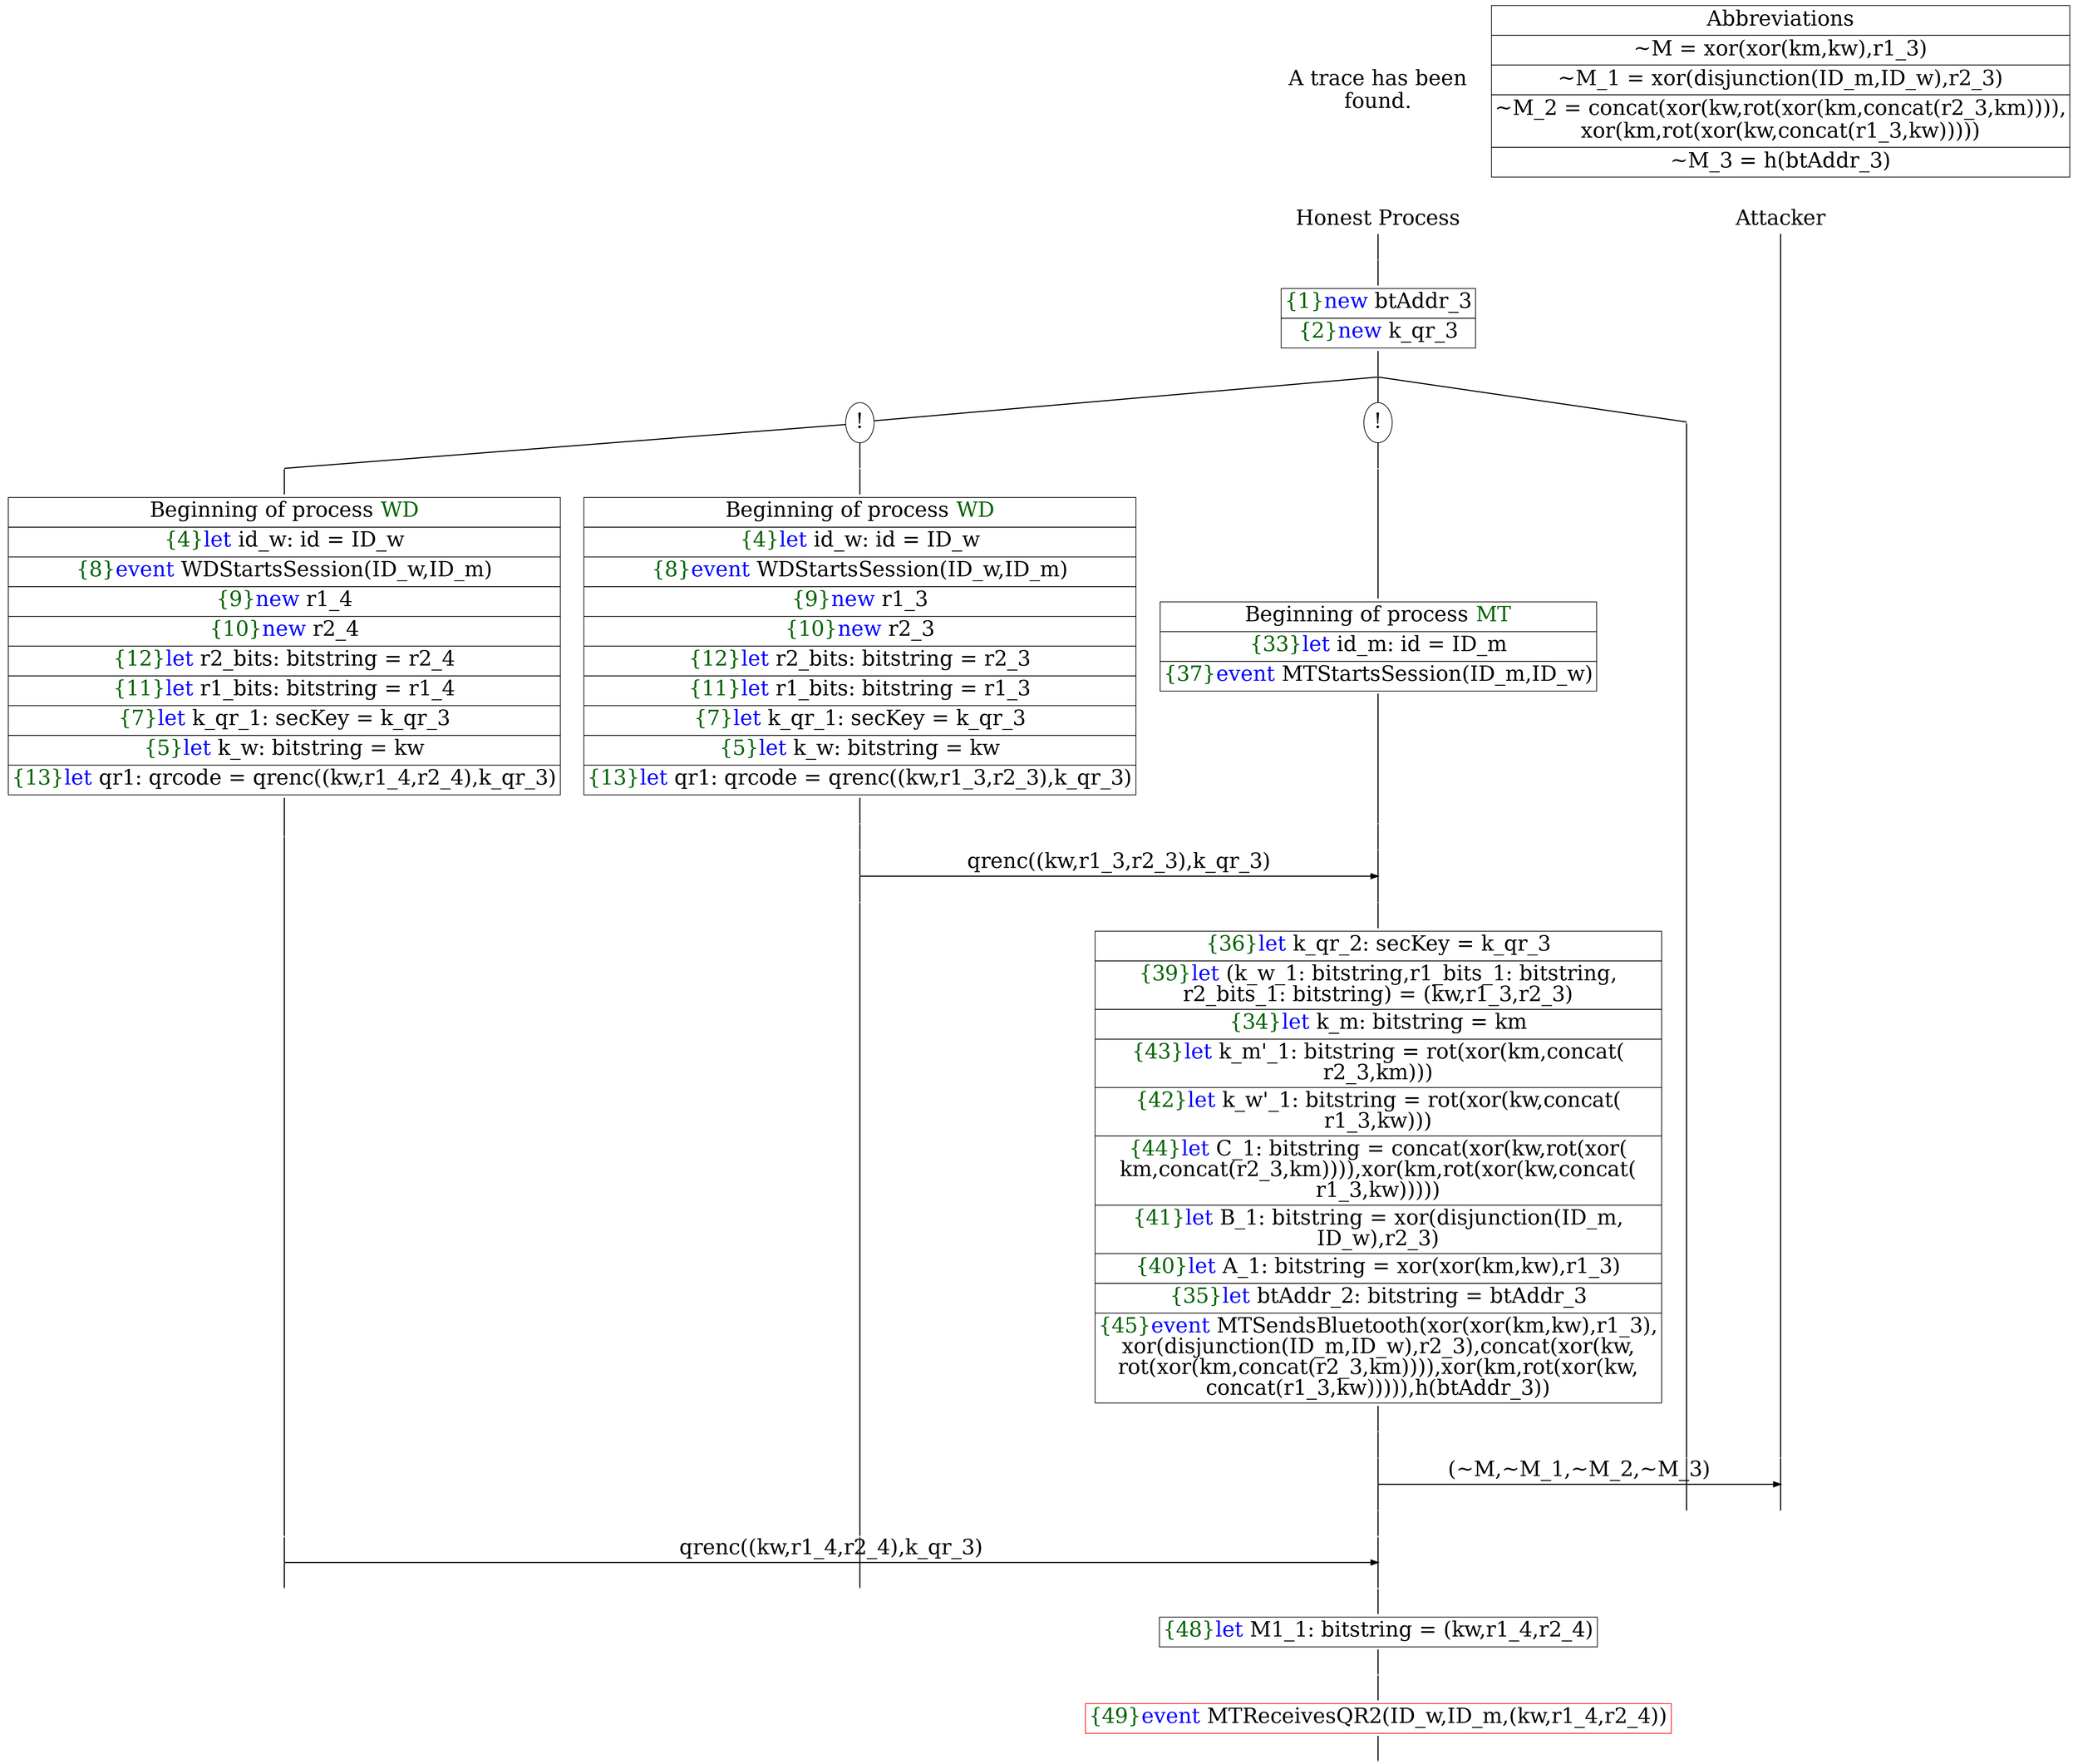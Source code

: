 digraph {
graph [ordering = out]
edge [arrowhead = none, penwidth = 1.6, fontsize = 30]
node [shape = point, width = 0, height = 0, fontsize = 30]
Trace [label = <A trace has been<br/>
found.<br/>
>, shape = plaintext]
P0__0 [label = "Honest Process", shape = plaintext]
P__0 [label = "Attacker", shape = plaintext]
Trace -> P0__0 [label = "", style = invisible, weight = 100]{rank = same; P0__0 P__0}
P0__0 -> P0__1 [label = <>, weight = 100]
P0__1 -> P0__2 [label = <>, weight = 100]
P0__2 [shape = plaintext, label = <<TABLE BORDER="0" CELLBORDER="1" CELLSPACING="0" CELLPADDING="4"> <TR><TD><FONT COLOR="darkgreen">{1}</FONT><FONT COLOR="blue">new </FONT>btAddr_3</TD></TR><TR><TD><FONT COLOR="darkgreen">{2}</FONT><FONT COLOR="blue">new </FONT>k_qr_3</TD></TR></TABLE>>]
P0__2 -> P0__3 [label = <>, weight = 100]
/*RPar */
P0__3 -> P0_2__3 [label = <>]
P0__3 -> P0_1__3 [label = <>]
P0__3 -> P0_0__3 [label = <>]
P0__3 [label = "", fixedsize = false, width = 0, height = 0, shape = none]
{rank = same; P0_0__3 P0_1__3 P0_2__3}
P0_1__3 [label = "!", shape = ellipse]
P0_1_0__3 [label = "", fixedsize = false, width = 0, height = 0, shape = none]
P0_1__3 -> P0_1_0__3 [label = <>, weight = 100]
P0_1_0__3 -> P0_1_0__4 [label = <>, weight = 100]
P0_1_0__4 [shape = plaintext, label = <<TABLE BORDER="0" CELLBORDER="1" CELLSPACING="0" CELLPADDING="4"> <TR><TD>Beginning of process <FONT COLOR="darkgreen">MT</FONT></TD></TR><TR><TD><FONT COLOR="darkgreen">{33}</FONT><FONT COLOR="blue">let</FONT> id_m: id = ID_m</TD></TR><TR><TD><FONT COLOR="darkgreen">{37}</FONT><FONT COLOR="blue">event</FONT> MTStartsSession(ID_m,ID_w)</TD></TR></TABLE>>]
P0_1_0__4 -> P0_1_0__5 [label = <>, weight = 100]
P0_2__3 [label = "!", shape = ellipse]
{rank = same; P0_2_1__3 P0_2_0__3}
P0_2_1__3 [label = "", fixedsize = false, width = 0, height = 0, shape = none]
P0_2__3 -> P0_2_1__3 [label = <>]
P0_2_0__3 [label = "", fixedsize = false, width = 0, height = 0, shape = none]
P0_2__3 -> P0_2_0__3 [label = <>]
P0_2_0__3 -> P0_2_0__4 [label = <>, weight = 100]
P0_2_0__4 [shape = plaintext, label = <<TABLE BORDER="0" CELLBORDER="1" CELLSPACING="0" CELLPADDING="4"> <TR><TD>Beginning of process <FONT COLOR="darkgreen">WD</FONT></TD></TR><TR><TD><FONT COLOR="darkgreen">{4}</FONT><FONT COLOR="blue">let</FONT> id_w: id = ID_w</TD></TR><TR><TD><FONT COLOR="darkgreen">{8}</FONT><FONT COLOR="blue">event</FONT> WDStartsSession(ID_w,ID_m)</TD></TR><TR><TD><FONT COLOR="darkgreen">{9}</FONT><FONT COLOR="blue">new </FONT>r1_3</TD></TR><TR><TD><FONT COLOR="darkgreen">{10}</FONT><FONT COLOR="blue">new </FONT>r2_3</TD></TR><TR><TD><FONT COLOR="darkgreen">{12}</FONT><FONT COLOR="blue">let</FONT> r2_bits: bitstring = r2_3</TD></TR><TR><TD><FONT COLOR="darkgreen">{11}</FONT><FONT COLOR="blue">let</FONT> r1_bits: bitstring = r1_3</TD></TR><TR><TD><FONT COLOR="darkgreen">{7}</FONT><FONT COLOR="blue">let</FONT> k_qr_1: secKey = k_qr_3</TD></TR><TR><TD><FONT COLOR="darkgreen">{5}</FONT><FONT COLOR="blue">let</FONT> k_w: bitstring = kw</TD></TR><TR><TD><FONT COLOR="darkgreen">{13}</FONT><FONT COLOR="blue">let</FONT> qr1: qrcode = qrenc((kw,r1_3,r2_3),k_qr_3)<br/>
</TD></TR></TABLE>>]
P0_2_0__4 -> P0_2_0__5 [label = <>, weight = 100]
P0_2_1__3 -> P0_2_1__4 [label = <>, weight = 100]
P0_2_1__4 [shape = plaintext, label = <<TABLE BORDER="0" CELLBORDER="1" CELLSPACING="0" CELLPADDING="4"> <TR><TD>Beginning of process <FONT COLOR="darkgreen">WD</FONT></TD></TR><TR><TD><FONT COLOR="darkgreen">{4}</FONT><FONT COLOR="blue">let</FONT> id_w: id = ID_w</TD></TR><TR><TD><FONT COLOR="darkgreen">{8}</FONT><FONT COLOR="blue">event</FONT> WDStartsSession(ID_w,ID_m)</TD></TR><TR><TD><FONT COLOR="darkgreen">{9}</FONT><FONT COLOR="blue">new </FONT>r1_4</TD></TR><TR><TD><FONT COLOR="darkgreen">{10}</FONT><FONT COLOR="blue">new </FONT>r2_4</TD></TR><TR><TD><FONT COLOR="darkgreen">{12}</FONT><FONT COLOR="blue">let</FONT> r2_bits: bitstring = r2_4</TD></TR><TR><TD><FONT COLOR="darkgreen">{11}</FONT><FONT COLOR="blue">let</FONT> r1_bits: bitstring = r1_4</TD></TR><TR><TD><FONT COLOR="darkgreen">{7}</FONT><FONT COLOR="blue">let</FONT> k_qr_1: secKey = k_qr_3</TD></TR><TR><TD><FONT COLOR="darkgreen">{5}</FONT><FONT COLOR="blue">let</FONT> k_w: bitstring = kw</TD></TR><TR><TD><FONT COLOR="darkgreen">{13}</FONT><FONT COLOR="blue">let</FONT> qr1: qrcode = qrenc((kw,r1_4,r2_4),k_qr_3)<br/>
</TD></TR></TABLE>>]
P0_2_1__4 -> P0_2_1__5 [label = <>, weight = 100]
P0_2_0__5 -> P0_2_0__6 [label = <>, weight = 100]
P0_1_0__5 -> P0_1_0__6 [label = <>, weight = 100]
{rank = same; P0_1_0__6 P0_2_0__6}
P0_2_0__6 -> P0_2_0__7 [label = <>, weight = 100]
P0_1_0__6 -> P0_1_0__7 [label = <>, weight = 100]
{rank = same; P0_1_0__7 P0_2_0__7}
P0_2_0__7 -> P0_1_0__7 [label = <qrenc((kw,r1_3,r2_3),k_qr_3)>, arrowhead = normal]
P0_2_0__7 -> P0_2_0__8 [label = <>, weight = 100]
P0_1_0__7 -> P0_1_0__8 [label = <>, weight = 100]
{rank = same; P0_1_0__8 P0_2_0__8}
P0_1_0__8 -> P0_1_0__9 [label = <>, weight = 100]
P0_1_0__9 [shape = plaintext, label = <<TABLE BORDER="0" CELLBORDER="1" CELLSPACING="0" CELLPADDING="4"> <TR><TD><FONT COLOR="darkgreen">{36}</FONT><FONT COLOR="blue">let</FONT> k_qr_2: secKey = k_qr_3</TD></TR><TR><TD><FONT COLOR="darkgreen">{39}</FONT><FONT COLOR="blue">let</FONT> (k_w_1: bitstring,r1_bits_1: bitstring,<br/>
r2_bits_1: bitstring) = (kw,r1_3,r2_3)</TD></TR><TR><TD><FONT COLOR="darkgreen">{34}</FONT><FONT COLOR="blue">let</FONT> k_m: bitstring = km</TD></TR><TR><TD><FONT COLOR="darkgreen">{43}</FONT><FONT COLOR="blue">let</FONT> k_m'_1: bitstring = rot(xor(km,concat(<br/>
r2_3,km)))</TD></TR><TR><TD><FONT COLOR="darkgreen">{42}</FONT><FONT COLOR="blue">let</FONT> k_w'_1: bitstring = rot(xor(kw,concat(<br/>
r1_3,kw)))</TD></TR><TR><TD><FONT COLOR="darkgreen">{44}</FONT><FONT COLOR="blue">let</FONT> C_1: bitstring = concat(xor(kw,rot(xor(<br/>
km,concat(r2_3,km)))),xor(km,rot(xor(kw,concat(<br/>
r1_3,kw)))))</TD></TR><TR><TD><FONT COLOR="darkgreen">{41}</FONT><FONT COLOR="blue">let</FONT> B_1: bitstring = xor(disjunction(ID_m,<br/>
ID_w),r2_3)</TD></TR><TR><TD><FONT COLOR="darkgreen">{40}</FONT><FONT COLOR="blue">let</FONT> A_1: bitstring = xor(xor(km,kw),r1_3)</TD></TR><TR><TD><FONT COLOR="darkgreen">{35}</FONT><FONT COLOR="blue">let</FONT> btAddr_2: bitstring = btAddr_3</TD></TR><TR><TD><FONT COLOR="darkgreen">{45}</FONT><FONT COLOR="blue">event</FONT> MTSendsBluetooth(xor(xor(km,kw),r1_3),<br/>
xor(disjunction(ID_m,ID_w),r2_3),concat(xor(kw,<br/>
rot(xor(km,concat(r2_3,km)))),xor(km,rot(xor(kw,<br/>
concat(r1_3,kw))))),h(btAddr_3))</TD></TR></TABLE>>]
P0_1_0__9 -> P0_1_0__10 [label = <>, weight = 100]
P0_1_0__10 -> P0_1_0__11 [label = <>, weight = 100]
P0_0__3 -> P0_0__4 [label = <>, weight = 100]
P__0 -> P__1 [label = <>, weight = 100]
{rank = same; P__1 P0_0__4 P0_1_0__11}
P0_1_0__11 -> P0_1_0__12 [label = <>, weight = 100]
P__1 -> P__2 [label = <>, weight = 100]
{rank = same; P__2 P0_1_0__12}
P0_1_0__12 -> P__2 [label = <(~M,~M_1,~M_2,~M_3)>, arrowhead = normal]
P0_1_0__12 -> P0_1_0__13 [label = <>, weight = 100]
P0_0__4 -> P0_0__5 [label = <>, weight = 100]
P__2 -> P__3 [label = <>, weight = 100]
{rank = same; P__3 P0_0__5 P0_1_0__13}
P0_2_1__5 -> P0_2_1__6 [label = <>, weight = 100]
P0_2_0__8 -> P0_2_0__9 [label = <>, weight = 100]
P0_1_0__13 -> P0_1_0__14 [label = <>, weight = 100]
{rank = same; P0_1_0__14 P0_2_0__9 P0_2_1__6}
P0_2_1__6 -> P0_2_1__7 [label = <>, weight = 100]
P0_1_0__14 -> P0_1_0__15 [label = <>, weight = 100]
{rank = same; P0_1_0__15 P0_2_1__7}
P0_2_1__7 -> P0_1_0__15 [label = <qrenc((kw,r1_4,r2_4),k_qr_3)>, arrowhead = normal]
P0_2_1__7 -> P0_2_1__8 [label = <>, weight = 100]
P0_2_0__9 -> P0_2_0__10 [label = <>, weight = 100]
P0_1_0__15 -> P0_1_0__16 [label = <>, weight = 100]
{rank = same; P0_1_0__16 P0_2_0__10 P0_2_1__8}
P0_1_0__16 -> P0_1_0__17 [label = <>, weight = 100]
P0_1_0__17 [shape = plaintext, label = <<TABLE BORDER="0" CELLBORDER="1" CELLSPACING="0" CELLPADDING="4"> <TR><TD><FONT COLOR="darkgreen">{48}</FONT><FONT COLOR="blue">let</FONT> M1_1: bitstring = (kw,r1_4,r2_4)</TD></TR></TABLE>>]
P0_1_0__17 -> P0_1_0__18 [label = <>, weight = 100]
P0_1_0__18 -> P0_1_0__19 [label = <>, weight = 100]
P0_1_0__19 [color = red, shape = plaintext, label = <<TABLE BORDER="0" CELLBORDER="1" CELLSPACING="0" CELLPADDING="4"> <TR><TD><FONT COLOR="darkgreen">{49}</FONT><FONT COLOR="blue">event</FONT> MTReceivesQR2(ID_w,ID_m,(kw,r1_4,r2_4))<br/>
</TD></TR></TABLE>>]
P0_1_0__19 -> P0_1_0__20 [label = <>, weight = 100]
Abbrev [shape = plaintext, label = <<TABLE BORDER="0" CELLBORDER="1" CELLSPACING="0" CELLPADDING="4"><TR> <TD> Abbreviations </TD></TR><TR><TD>~M = xor(xor(km,kw),r1_3)</TD></TR><TR><TD>~M_1 = xor(disjunction(ID_m,ID_w),r2_3)</TD></TR><TR><TD>~M_2 = concat(xor(kw,rot(xor(km,concat(r2_3,km)))),<br/>
xor(km,rot(xor(kw,concat(r1_3,kw)))))</TD></TR><TR><TD>~M_3 = h(btAddr_3)</TD></TR></TABLE>>]Abbrev -> P__0 [style = invisible, weight =100]}
